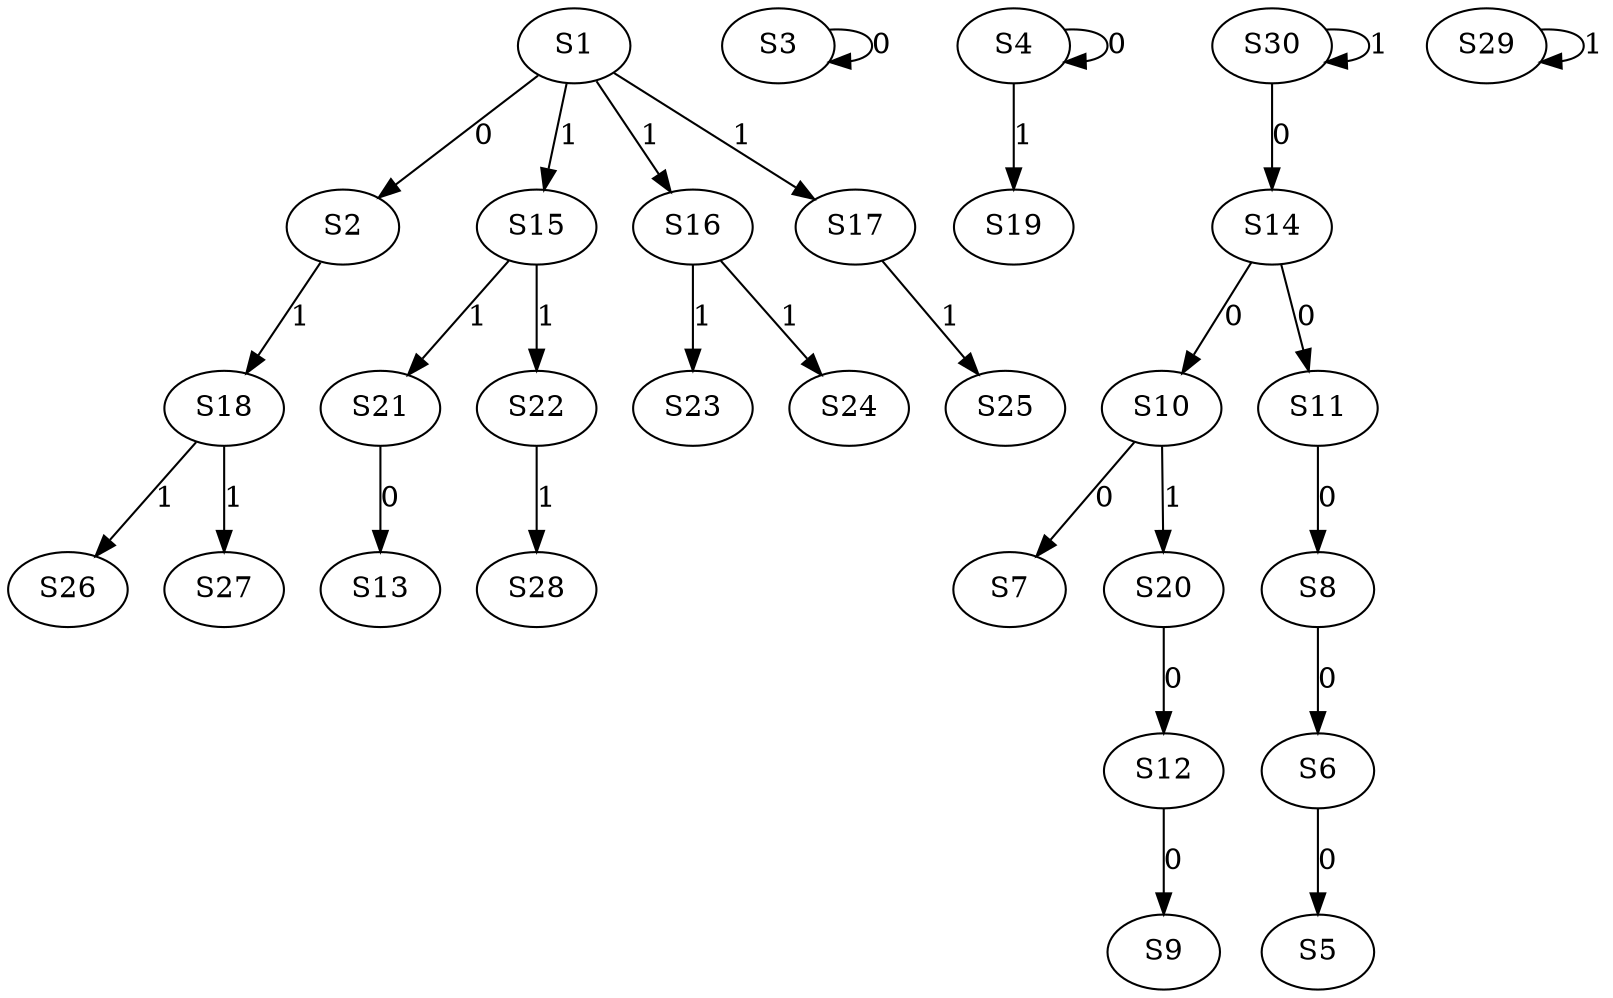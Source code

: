strict digraph {
	S1 -> S2 [ label = 0 ];
	S3 -> S3 [ label = 0 ];
	S4 -> S4 [ label = 0 ];
	S6 -> S5 [ label = 0 ];
	S8 -> S6 [ label = 0 ];
	S10 -> S7 [ label = 0 ];
	S11 -> S8 [ label = 0 ];
	S12 -> S9 [ label = 0 ];
	S14 -> S10 [ label = 0 ];
	S14 -> S11 [ label = 0 ];
	S20 -> S12 [ label = 0 ];
	S21 -> S13 [ label = 0 ];
	S30 -> S14 [ label = 0 ];
	S1 -> S15 [ label = 1 ];
	S1 -> S16 [ label = 1 ];
	S1 -> S17 [ label = 1 ];
	S2 -> S18 [ label = 1 ];
	S4 -> S19 [ label = 1 ];
	S10 -> S20 [ label = 1 ];
	S15 -> S21 [ label = 1 ];
	S15 -> S22 [ label = 1 ];
	S16 -> S23 [ label = 1 ];
	S16 -> S24 [ label = 1 ];
	S17 -> S25 [ label = 1 ];
	S18 -> S26 [ label = 1 ];
	S18 -> S27 [ label = 1 ];
	S22 -> S28 [ label = 1 ];
	S29 -> S29 [ label = 1 ];
	S30 -> S30 [ label = 1 ];
}